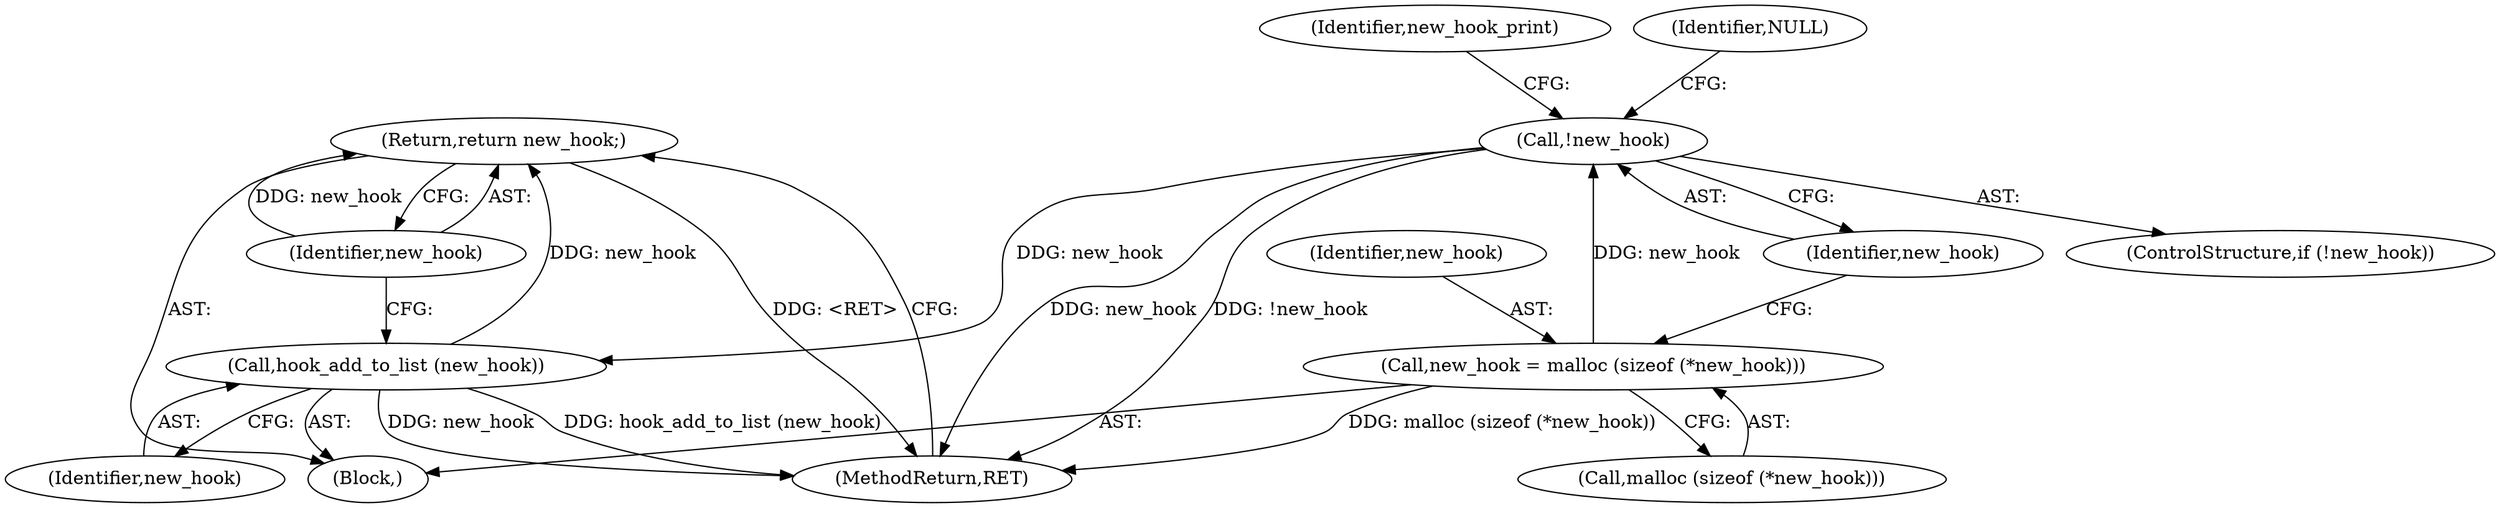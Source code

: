 digraph "0_savannah_c265cad1c95b84abfd4e8d861f25926ef13b5d91@pointer" {
"1000217" [label="(Return,return new_hook;)"];
"1000218" [label="(Identifier,new_hook)"];
"1000215" [label="(Call,hook_add_to_list (new_hook))"];
"1000123" [label="(Call,!new_hook)"];
"1000116" [label="(Call,new_hook = malloc (sizeof (*new_hook)))"];
"1000217" [label="(Return,return new_hook;)"];
"1000122" [label="(ControlStructure,if (!new_hook))"];
"1000117" [label="(Identifier,new_hook)"];
"1000128" [label="(Identifier,new_hook_print)"];
"1000216" [label="(Identifier,new_hook)"];
"1000219" [label="(MethodReturn,RET)"];
"1000218" [label="(Identifier,new_hook)"];
"1000126" [label="(Identifier,NULL)"];
"1000108" [label="(Block,)"];
"1000123" [label="(Call,!new_hook)"];
"1000116" [label="(Call,new_hook = malloc (sizeof (*new_hook)))"];
"1000124" [label="(Identifier,new_hook)"];
"1000118" [label="(Call,malloc (sizeof (*new_hook)))"];
"1000215" [label="(Call,hook_add_to_list (new_hook))"];
"1000217" -> "1000108"  [label="AST: "];
"1000217" -> "1000218"  [label="CFG: "];
"1000218" -> "1000217"  [label="AST: "];
"1000219" -> "1000217"  [label="CFG: "];
"1000217" -> "1000219"  [label="DDG: <RET>"];
"1000218" -> "1000217"  [label="DDG: new_hook"];
"1000215" -> "1000217"  [label="DDG: new_hook"];
"1000218" -> "1000215"  [label="CFG: "];
"1000215" -> "1000108"  [label="AST: "];
"1000215" -> "1000216"  [label="CFG: "];
"1000216" -> "1000215"  [label="AST: "];
"1000215" -> "1000219"  [label="DDG: new_hook"];
"1000215" -> "1000219"  [label="DDG: hook_add_to_list (new_hook)"];
"1000123" -> "1000215"  [label="DDG: new_hook"];
"1000123" -> "1000122"  [label="AST: "];
"1000123" -> "1000124"  [label="CFG: "];
"1000124" -> "1000123"  [label="AST: "];
"1000126" -> "1000123"  [label="CFG: "];
"1000128" -> "1000123"  [label="CFG: "];
"1000123" -> "1000219"  [label="DDG: !new_hook"];
"1000123" -> "1000219"  [label="DDG: new_hook"];
"1000116" -> "1000123"  [label="DDG: new_hook"];
"1000116" -> "1000108"  [label="AST: "];
"1000116" -> "1000118"  [label="CFG: "];
"1000117" -> "1000116"  [label="AST: "];
"1000118" -> "1000116"  [label="AST: "];
"1000124" -> "1000116"  [label="CFG: "];
"1000116" -> "1000219"  [label="DDG: malloc (sizeof (*new_hook))"];
}
